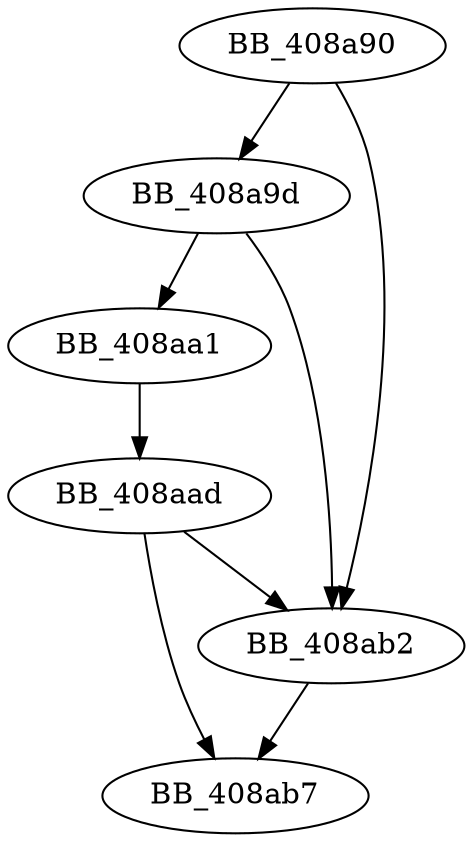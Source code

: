 DiGraph sub_408A90{
BB_408a90->BB_408a9d
BB_408a90->BB_408ab2
BB_408a9d->BB_408aa1
BB_408a9d->BB_408ab2
BB_408aa1->BB_408aad
BB_408aad->BB_408ab2
BB_408aad->BB_408ab7
BB_408ab2->BB_408ab7
}
